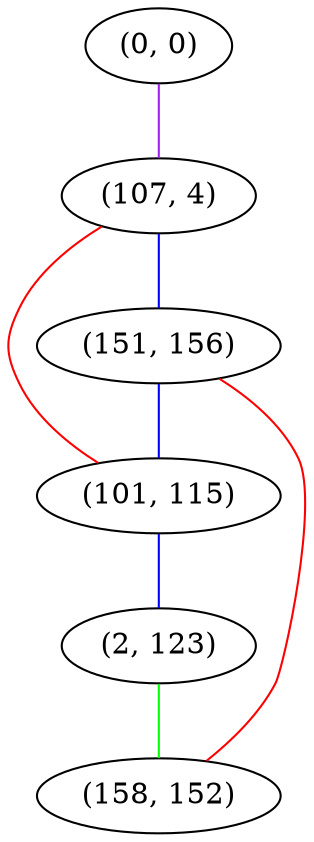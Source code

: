 graph "" {
"(0, 0)";
"(107, 4)";
"(151, 156)";
"(101, 115)";
"(2, 123)";
"(158, 152)";
"(0, 0)" -- "(107, 4)"  [color=purple, key=0, weight=4];
"(107, 4)" -- "(151, 156)"  [color=blue, key=0, weight=3];
"(107, 4)" -- "(101, 115)"  [color=red, key=0, weight=1];
"(151, 156)" -- "(158, 152)"  [color=red, key=0, weight=1];
"(151, 156)" -- "(101, 115)"  [color=blue, key=0, weight=3];
"(101, 115)" -- "(2, 123)"  [color=blue, key=0, weight=3];
"(2, 123)" -- "(158, 152)"  [color=green, key=0, weight=2];
}
